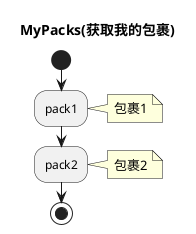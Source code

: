 @startuml

title MyPacks(获取我的包裹)

start
:pack1;
note right: 包裹1
:pack2;
note right: 包裹2
stop

@enduml
